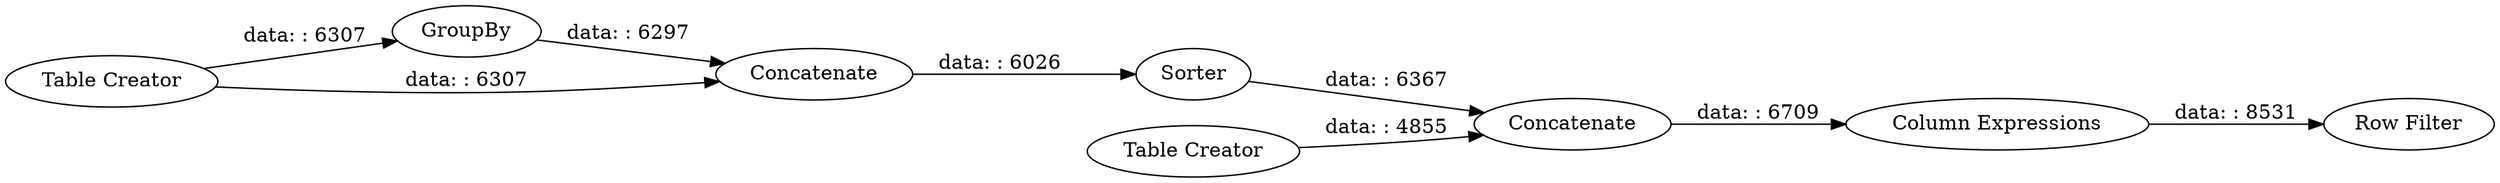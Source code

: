 digraph {
	"-8878099463311299732_154" [label=Concatenate]
	"-8878099463311299732_80" [label=GroupBy]
	"-8878099463311299732_81" [label=Concatenate]
	"-8878099463311299732_151" [label=Sorter]
	"-8878099463311299732_152" [label="Column Expressions"]
	"-8878099463311299732_155" [label="Row Filter"]
	"-8878099463311299732_153" [label="Table Creator"]
	"-8878099463311299732_76" [label="Table Creator"]
	"-8878099463311299732_81" -> "-8878099463311299732_151" [label="data: : 6026"]
	"-8878099463311299732_152" -> "-8878099463311299732_155" [label="data: : 8531"]
	"-8878099463311299732_80" -> "-8878099463311299732_81" [label="data: : 6297"]
	"-8878099463311299732_76" -> "-8878099463311299732_80" [label="data: : 6307"]
	"-8878099463311299732_76" -> "-8878099463311299732_81" [label="data: : 6307"]
	"-8878099463311299732_153" -> "-8878099463311299732_154" [label="data: : 4855"]
	"-8878099463311299732_154" -> "-8878099463311299732_152" [label="data: : 6709"]
	"-8878099463311299732_151" -> "-8878099463311299732_154" [label="data: : 6367"]
	rankdir=LR
}
